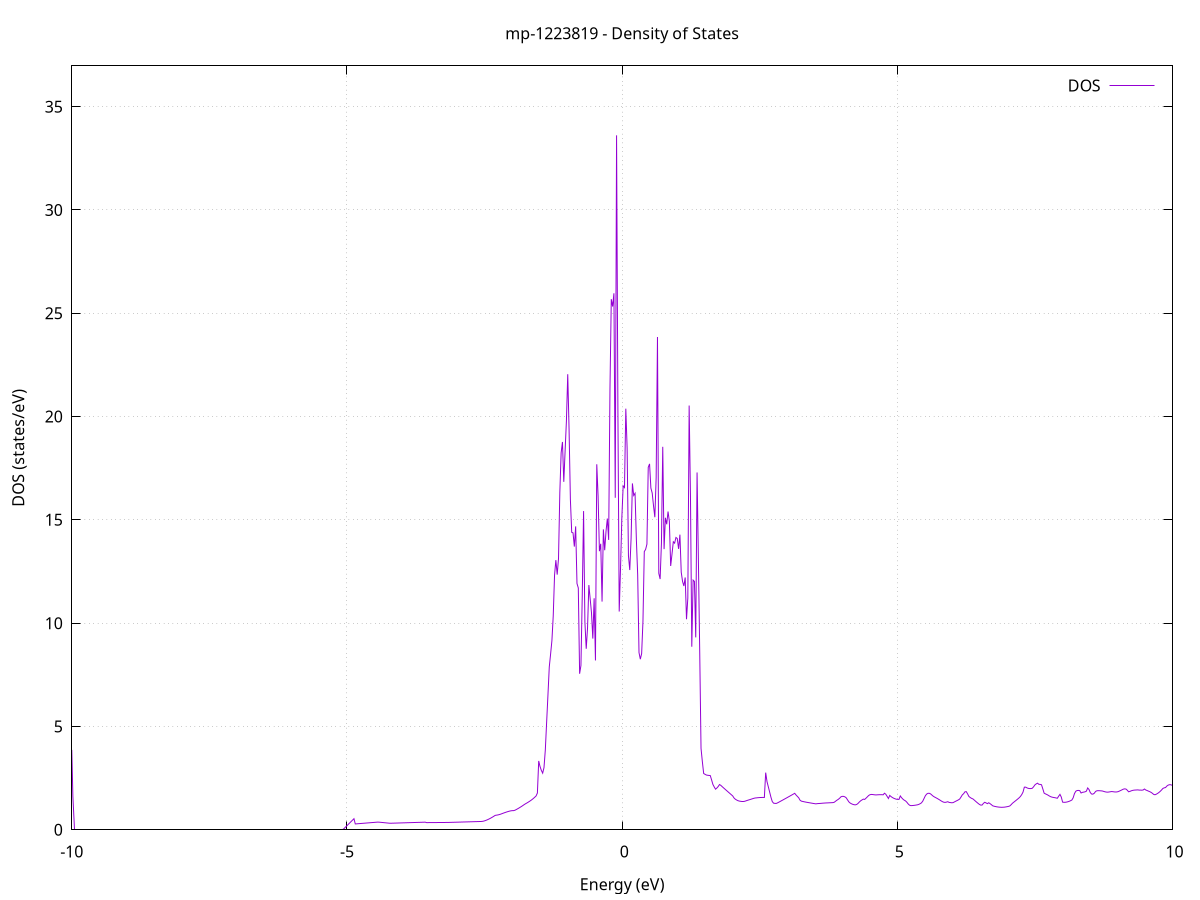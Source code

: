 set title 'mp-1223819 - Density of States'
set xlabel 'Energy (eV)'
set ylabel 'DOS (states/eV)'
set grid
set xrange [-10:10]
set yrange [0:36.974]
set xzeroaxis lt -1
set terminal png size 800,600
set output 'mp-1223819_dos_gnuplot.png'
plot '-' using 1:2 with lines title 'DOS'
-13.025300 0.000000
-13.001400 0.000000
-12.977400 0.000000
-12.953400 0.000000
-12.929400 0.000000
-12.905500 0.000000
-12.881500 0.000000
-12.857500 0.000000
-12.833500 0.000000
-12.809500 0.000000
-12.785600 0.000000
-12.761600 0.000000
-12.737600 0.000000
-12.713600 0.000000
-12.689700 0.000000
-12.665700 0.000000
-12.641700 0.000000
-12.617700 0.000000
-12.593700 0.000000
-12.569800 0.000000
-12.545800 0.000000
-12.521800 0.000000
-12.497800 0.000000
-12.473800 0.000000
-12.449900 0.000000
-12.425900 0.000000
-12.401900 0.000000
-12.377900 0.000000
-12.354000 0.000000
-12.330000 0.000000
-12.306000 0.000000
-12.282000 0.000000
-12.258000 0.000000
-12.234100 0.000000
-12.210100 0.000000
-12.186100 0.000000
-12.162100 0.000000
-12.138200 0.000000
-12.114200 0.000000
-12.090200 0.000000
-12.066200 0.000000
-12.042200 0.000000
-12.018300 0.000000
-11.994300 0.000000
-11.970300 0.000000
-11.946300 0.000000
-11.922400 0.000000
-11.898400 0.000000
-11.874400 0.000000
-11.850400 0.000000
-11.826400 0.000000
-11.802500 0.000000
-11.778500 0.000000
-11.754500 0.000000
-11.730500 0.000000
-11.706600 0.000000
-11.682600 0.000000
-11.658600 0.000000
-11.634600 0.000000
-11.610600 0.000000
-11.586700 0.000000
-11.562700 0.000000
-11.538700 0.000000
-11.514700 0.000000
-11.490800 0.000000
-11.466800 0.000000
-11.442800 0.000000
-11.418800 0.000000
-11.394800 0.000000
-11.370900 0.000000
-11.346900 0.000000
-11.322900 0.000000
-11.298900 0.000000
-11.275000 0.000000
-11.251000 0.000000
-11.227000 0.000000
-11.203000 0.000000
-11.179000 0.000000
-11.155100 0.000000
-11.131100 0.000000
-11.107100 0.000000
-11.083100 0.000000
-11.059200 0.000000
-11.035200 0.000000
-11.011200 0.000000
-10.987200 0.000000
-10.963200 0.000000
-10.939300 0.000000
-10.915300 0.000000
-10.891300 0.000000
-10.867300 0.000000
-10.843400 0.338100
-10.819400 4.063900
-10.795400 5.272200
-10.771400 5.151000
-10.747400 5.521800
-10.723500 5.737800
-10.699500 6.475800
-10.675500 7.213700
-10.651500 13.635100
-10.627600 14.953400
-10.603600 6.363000
-10.579600 2.104900
-10.555600 7.456400
-10.531600 16.443700
-10.507700 16.411400
-10.483700 21.816100
-10.459700 20.573900
-10.435700 8.670600
-10.411800 2.904500
-10.387800 5.472300
-10.363800 15.171400
-10.339800 11.778900
-10.315800 12.119300
-10.291900 19.635700
-10.267900 22.559300
-10.243900 28.029100
-10.219900 27.389100
-10.196000 23.214300
-10.172000 23.794600
-10.148000 6.635900
-10.124000 6.824600
-10.100000 9.054600
-10.076100 7.691300
-10.052100 6.470600
-10.028100 5.249900
-10.004100 4.331500
-9.980200 1.611600
-9.956200 0.000000
-9.932200 0.000000
-9.908200 0.000000
-9.884200 0.000000
-9.860300 0.000000
-9.836300 0.000000
-9.812300 0.000000
-9.788300 0.000000
-9.764400 0.000000
-9.740400 0.000000
-9.716400 0.000000
-9.692400 0.000000
-9.668400 0.000000
-9.644500 0.000000
-9.620500 0.000000
-9.596500 0.000000
-9.572500 0.000000
-9.548600 0.000000
-9.524600 0.000000
-9.500600 0.000000
-9.476600 0.000000
-9.452600 0.000000
-9.428700 0.000000
-9.404700 0.000000
-9.380700 0.000000
-9.356700 0.000000
-9.332800 0.000000
-9.308800 0.000000
-9.284800 0.000000
-9.260800 0.000000
-9.236800 0.000000
-9.212900 0.000000
-9.188900 0.000000
-9.164900 0.000000
-9.140900 0.000000
-9.117000 0.000000
-9.093000 0.000000
-9.069000 0.000000
-9.045000 0.000000
-9.021000 0.000000
-8.997100 0.000000
-8.973100 0.000000
-8.949100 0.000000
-8.925100 0.000000
-8.901100 0.000000
-8.877200 0.000000
-8.853200 0.000000
-8.829200 0.000000
-8.805200 0.000000
-8.781300 0.000000
-8.757300 0.000000
-8.733300 0.000000
-8.709300 0.000000
-8.685300 0.000000
-8.661400 0.000000
-8.637400 0.000000
-8.613400 0.000000
-8.589400 0.000000
-8.565500 0.000000
-8.541500 0.000000
-8.517500 0.000000
-8.493500 0.000000
-8.469500 0.000000
-8.445600 0.000000
-8.421600 0.000000
-8.397600 0.000000
-8.373600 0.000000
-8.349700 0.000000
-8.325700 0.000000
-8.301700 0.000000
-8.277700 0.000000
-8.253700 0.000000
-8.229800 0.000000
-8.205800 0.000000
-8.181800 0.000000
-8.157800 0.000000
-8.133900 0.000000
-8.109900 0.000000
-8.085900 0.000000
-8.061900 0.000000
-8.037900 0.000000
-8.014000 0.000000
-7.990000 0.000000
-7.966000 0.000000
-7.942000 0.000000
-7.918100 0.000000
-7.894100 0.000000
-7.870100 0.000000
-7.846100 0.000000
-7.822100 0.000000
-7.798200 0.000000
-7.774200 0.000000
-7.750200 0.000000
-7.726200 0.000000
-7.702300 0.000000
-7.678300 0.000000
-7.654300 0.000000
-7.630300 0.000000
-7.606300 0.000000
-7.582400 0.000000
-7.558400 0.000000
-7.534400 0.000000
-7.510400 0.000000
-7.486500 0.000000
-7.462500 0.000000
-7.438500 0.000000
-7.414500 0.000000
-7.390500 0.000000
-7.366600 0.000000
-7.342600 0.000000
-7.318600 0.000000
-7.294600 0.000000
-7.270700 0.000000
-7.246700 0.000000
-7.222700 0.000000
-7.198700 0.000000
-7.174700 0.000000
-7.150800 0.000000
-7.126800 0.000000
-7.102800 0.000000
-7.078800 0.000000
-7.054900 0.000000
-7.030900 0.000000
-7.006900 0.000000
-6.982900 0.000000
-6.958900 0.000000
-6.935000 0.000000
-6.911000 0.000000
-6.887000 0.000000
-6.863000 0.000000
-6.839100 0.000000
-6.815100 0.000000
-6.791100 0.000000
-6.767100 0.000000
-6.743100 0.000000
-6.719200 0.000000
-6.695200 0.000000
-6.671200 0.000000
-6.647200 0.000000
-6.623300 0.000000
-6.599300 0.000000
-6.575300 0.000000
-6.551300 0.000000
-6.527300 0.000000
-6.503400 0.000000
-6.479400 0.000000
-6.455400 0.000000
-6.431400 0.000000
-6.407500 0.000000
-6.383500 0.000000
-6.359500 0.000000
-6.335500 0.000000
-6.311500 0.000000
-6.287600 0.000000
-6.263600 0.000000
-6.239600 0.000000
-6.215600 0.000000
-6.191700 0.000000
-6.167700 0.000000
-6.143700 0.000000
-6.119700 0.000000
-6.095700 0.000000
-6.071800 0.000000
-6.047800 0.000000
-6.023800 0.000000
-5.999800 0.000000
-5.975900 0.000000
-5.951900 0.000000
-5.927900 0.000000
-5.903900 0.000000
-5.879900 0.000000
-5.856000 0.000000
-5.832000 0.000000
-5.808000 0.000000
-5.784000 0.000000
-5.760100 0.000000
-5.736100 0.000000
-5.712100 0.000000
-5.688100 0.000000
-5.664100 0.000000
-5.640200 0.000000
-5.616200 0.000000
-5.592200 0.000000
-5.568200 0.000000
-5.544300 0.000000
-5.520300 0.000000
-5.496300 0.000000
-5.472300 0.000000
-5.448300 0.000000
-5.424400 0.000000
-5.400400 0.000000
-5.376400 0.000000
-5.352400 0.000000
-5.328400 0.000000
-5.304500 0.000000
-5.280500 0.000000
-5.256500 0.000000
-5.232500 0.000000
-5.208600 0.000000
-5.184600 0.000000
-5.160600 0.000000
-5.136600 0.000000
-5.112600 0.000000
-5.088700 0.000000
-5.064700 0.029100
-5.040700 0.092500
-5.016700 0.155800
-4.992800 0.219200
-4.968800 0.282500
-4.944800 0.345900
-4.920800 0.409200
-4.896800 0.472600
-4.872900 0.535900
-4.848900 0.282400
-4.824900 0.287600
-4.800900 0.292800
-4.777000 0.298000
-4.753000 0.303300
-4.729000 0.308500
-4.705000 0.313700
-4.681000 0.318900
-4.657100 0.324100
-4.633100 0.329300
-4.609100 0.334500
-4.585100 0.339800
-4.561200 0.345000
-4.537200 0.350200
-4.513200 0.355400
-4.489200 0.360600
-4.465200 0.365800
-4.441300 0.371000
-4.417300 0.368600
-4.393300 0.362100
-4.369300 0.355700
-4.345400 0.349200
-4.321400 0.342800
-4.297400 0.336400
-4.273400 0.329900
-4.249400 0.323500
-4.225500 0.317000
-4.201500 0.316700
-4.177500 0.318700
-4.153500 0.320600
-4.129600 0.322600
-4.105600 0.324600
-4.081600 0.326600
-4.057600 0.328500
-4.033600 0.330500
-4.009700 0.332500
-3.985700 0.334500
-3.961700 0.336500
-3.937700 0.338400
-3.913800 0.340400
-3.889800 0.342400
-3.865800 0.344400
-3.841800 0.346300
-3.817800 0.348300
-3.793900 0.350300
-3.769900 0.352300
-3.745900 0.354200
-3.721900 0.356200
-3.698000 0.358200
-3.674000 0.360200
-3.650000 0.362200
-3.626000 0.364100
-3.602000 0.366100
-3.578100 0.368100
-3.554100 0.346500
-3.530100 0.347000
-3.506100 0.347500
-3.482200 0.348000
-3.458200 0.348500
-3.434200 0.349000
-3.410200 0.349500
-3.386200 0.350000
-3.362300 0.350500
-3.338300 0.351000
-3.314300 0.351600
-3.290300 0.352100
-3.266400 0.352600
-3.242400 0.353100
-3.218400 0.353600
-3.194400 0.354100
-3.170400 0.354600
-3.146500 0.356200
-3.122500 0.358100
-3.098500 0.360000
-3.074500 0.361800
-3.050600 0.363700
-3.026600 0.365500
-3.002600 0.367400
-2.978600 0.369300
-2.954600 0.371100
-2.930700 0.373000
-2.906700 0.374800
-2.882700 0.376700
-2.858700 0.378600
-2.834800 0.380400
-2.810800 0.382300
-2.786800 0.384100
-2.762800 0.386000
-2.738800 0.387900
-2.714900 0.389700
-2.690900 0.391600
-2.666900 0.393400
-2.642900 0.395300
-2.619000 0.397200
-2.595000 0.399000
-2.571000 0.400900
-2.547000 0.405000
-2.523000 0.415200
-2.499100 0.433200
-2.475100 0.456000
-2.451100 0.482000
-2.427100 0.511100
-2.403200 0.543100
-2.379200 0.577800
-2.355200 0.615200
-2.331200 0.654800
-2.307200 0.696600
-2.283300 0.707700
-2.259300 0.717400
-2.235300 0.733500
-2.211300 0.752400
-2.187400 0.776300
-2.163400 0.800600
-2.139400 0.823600
-2.115400 0.846000
-2.091400 0.867100
-2.067500 0.886600
-2.043500 0.904500
-2.019500 0.918100
-1.995500 0.925700
-1.971600 0.927500
-1.947600 0.945900
-1.923600 0.979500
-1.899600 1.015100
-1.875600 1.052300
-1.851700 1.090900
-1.827700 1.131300
-1.803700 1.174000
-1.779700 1.218900
-1.755800 1.258800
-1.731800 1.295100
-1.707800 1.333900
-1.683800 1.375000
-1.659800 1.418300
-1.635900 1.466200
-1.611900 1.518200
-1.587900 1.575800
-1.563900 1.636400
-1.539900 1.779700
-1.516000 3.331300
-1.492000 3.061100
-1.468000 2.874800
-1.444000 2.740500
-1.420100 3.006400
-1.396100 3.855000
-1.372100 5.199500
-1.348100 6.522500
-1.324100 7.876100
-1.300200 8.499900
-1.276200 9.151900
-1.252200 10.344700
-1.228200 12.330000
-1.204300 13.052300
-1.180300 12.349700
-1.156300 13.125800
-1.132300 16.332900
-1.108300 18.251600
-1.084400 18.771200
-1.060400 16.838700
-1.036400 18.332600
-1.012400 19.802800
-0.988500 22.048700
-0.964500 19.402500
-0.940500 15.996400
-0.916500 14.396500
-0.892500 14.371500
-0.868600 13.706400
-0.844600 14.684400
-0.820600 11.921500
-0.796600 11.704800
-0.772700 7.552100
-0.748700 7.952900
-0.724700 11.352300
-0.700700 15.424100
-0.676700 10.058800
-0.652800 8.762200
-0.628800 9.765000
-0.604800 11.844700
-0.580800 11.178600
-0.556900 10.500800
-0.532900 9.254500
-0.508900 11.204700
-0.484900 8.196300
-0.460900 17.690000
-0.437000 16.156300
-0.413000 13.484400
-0.389000 13.843200
-0.365000 11.045600
-0.341100 14.539300
-0.317100 13.529100
-0.293100 14.443500
-0.269100 15.064400
-0.245100 14.029800
-0.221200 21.336800
-0.197200 25.681900
-0.173200 25.327300
-0.149200 25.967400
-0.125300 16.069500
-0.101300 33.613100
-0.077300 20.402900
-0.053300 10.562900
-0.029300 12.674000
-0.005400 15.106500
0.018600 16.644300
0.042600 16.565400
0.066600 20.381200
0.090500 18.478600
0.114500 13.260100
0.138500 12.572000
0.162500 14.100100
0.186500 16.764700
0.210400 16.182800
0.234400 16.286600
0.258400 14.056900
0.282400 12.336500
0.306300 8.578300
0.330300 8.256700
0.354300 8.527300
0.378300 10.093900
0.402300 13.465600
0.426200 13.567600
0.450200 13.824700
0.474200 17.543000
0.498200 17.710100
0.522100 16.541400
0.546100 16.298100
0.570100 15.679800
0.594100 15.129000
0.618100 17.051700
0.642000 23.851100
0.666000 12.412900
0.690000 12.135300
0.714000 13.878200
0.737900 18.534700
0.761900 13.584600
0.785900 15.102100
0.809900 14.787900
0.833900 15.404900
0.857800 14.932700
0.881800 12.769400
0.905800 13.342700
0.929800 13.941000
0.953700 13.873900
0.977700 14.147200
1.001700 14.098900
1.025700 13.596000
1.049700 14.284200
1.073600 12.466800
1.097600 12.019800
1.121600 11.799800
1.145600 12.211100
1.169500 10.188700
1.193500 11.217200
1.217500 20.534300
1.241500 16.132700
1.265500 8.861400
1.289400 12.083500
1.313400 12.021800
1.337400 9.312000
1.361400 17.292400
1.385300 13.071400
1.409300 8.669000
1.433300 3.939300
1.457300 3.302000
1.481300 2.725100
1.505200 2.686000
1.529200 2.651100
1.553200 2.638500
1.577200 2.630700
1.601100 2.624400
1.625100 2.416400
1.649100 2.195100
1.673100 2.074000
1.697100 1.965100
1.721000 2.020700
1.745000 2.092600
1.769000 2.189900
1.793000 2.149900
1.816900 2.089900
1.840900 2.032200
1.864900 1.975100
1.888900 1.918500
1.912900 1.862200
1.936800 1.806300
1.960800 1.750400
1.984800 1.694600
2.008800 1.638700
2.032800 1.539700
2.056700 1.479200
2.080700 1.440500
2.104700 1.408200
2.128700 1.389000
2.152600 1.378200
2.176600 1.369000
2.200600 1.368200
2.224600 1.377200
2.248600 1.398100
2.272500 1.421300
2.296500 1.440800
2.320500 1.460600
2.344500 1.481100
2.368400 1.502200
2.392400 1.523000
2.416400 1.538300
2.440400 1.543800
2.464400 1.552000
2.488300 1.557700
2.512300 1.561600
2.536300 1.563800
2.560300 1.564400
2.584200 1.563500
2.608200 2.766500
2.632200 2.330200
2.656200 2.078400
2.680200 1.825300
2.704100 1.570800
2.728100 1.364000
2.752100 1.287100
2.776100 1.278000
2.800000 1.274500
2.824000 1.302600
2.848000 1.337000
2.872000 1.371700
2.896000 1.406600
2.919900 1.441700
2.943900 1.476900
2.967900 1.512400
2.991900 1.547900
3.015800 1.583600
3.039800 1.619400
3.063800 1.655400
3.087800 1.691600
3.111800 1.728100
3.135700 1.764800
3.159700 1.683600
3.183700 1.615600
3.207700 1.549900
3.231600 1.434600
3.255600 1.387500
3.279600 1.371900
3.303600 1.357400
3.327600 1.344000
3.351500 1.331900
3.375500 1.320300
3.399500 1.309000
3.423500 1.297900
3.447400 1.286800
3.471400 1.275900
3.495400 1.264900
3.519400 1.254900
3.543400 1.264200
3.567300 1.270000
3.591300 1.274200
3.615300 1.279600
3.639300 1.285700
3.663200 1.291000
3.687200 1.295400
3.711200 1.299000
3.735200 1.302100
3.759200 1.305200
3.783100 1.308400
3.807100 1.311800
3.831100 1.315400
3.855100 1.333800
3.879000 1.384200
3.903000 1.432200
3.927000 1.472700
3.951000 1.525700
3.975000 1.594000
3.998900 1.617800
4.022900 1.616300
4.046900 1.594500
4.070900 1.549300
4.094800 1.450700
4.118800 1.352600
4.142800 1.294600
4.166800 1.258700
4.190800 1.230900
4.214700 1.212600
4.238700 1.206200
4.262700 1.226400
4.286700 1.277000
4.310600 1.346200
4.334600 1.403300
4.358600 1.445400
4.382600 1.483400
4.406600 1.469300
4.430500 1.527600
4.454500 1.590800
4.478500 1.658000
4.502500 1.696200
4.526400 1.711000
4.550400 1.705600
4.574400 1.696900
4.598400 1.688900
4.622400 1.688600
4.646300 1.693800
4.670300 1.697200
4.694300 1.698600
4.718300 1.697700
4.742200 1.692200
4.766200 1.768800
4.790200 1.721000
4.814200 1.618800
4.838200 1.513500
4.862100 1.662700
4.886100 1.607200
4.910100 1.562100
4.934100 1.527300
4.958000 1.500400
4.982000 1.479700
5.006000 1.471500
5.030000 1.469600
5.054000 1.637200
5.077900 1.551000
5.101900 1.483100
5.125900 1.431600
5.149900 1.395500
5.173800 1.331800
5.197800 1.249200
5.221800 1.190000
5.245800 1.168400
5.269800 1.171800
5.293700 1.178100
5.317700 1.186300
5.341700 1.196800
5.365700 1.207500
5.389600 1.228300
5.413600 1.260200
5.437600 1.300200
5.461600 1.382600
5.485600 1.514800
5.509500 1.647300
5.533500 1.729500
5.557500 1.763900
5.581500 1.765200
5.605500 1.734800
5.629400 1.677200
5.653400 1.622600
5.677400 1.584100
5.701400 1.550400
5.725300 1.515700
5.749300 1.477800
5.773300 1.438400
5.797300 1.396000
5.821300 1.359000
5.845200 1.332900
5.869200 1.325600
5.893200 1.339200
5.917200 1.358100
5.941100 1.325400
5.965100 1.315900
5.989100 1.307400
6.013100 1.313400
6.037100 1.347400
6.061000 1.381000
6.085000 1.412600
6.109000 1.446600
6.133000 1.486900
6.156900 1.583300
6.180900 1.689100
6.204900 1.746800
6.228900 1.838400
6.252900 1.845600
6.276800 1.736900
6.300800 1.611200
6.324800 1.561700
6.348800 1.520900
6.372700 1.495100
6.396700 1.441500
6.420700 1.383000
6.444700 1.328300
6.468700 1.275500
6.492600 1.225100
6.516600 1.193800
6.540600 1.197700
6.564600 1.278300
6.588500 1.330800
6.612500 1.299300
6.636500 1.263700
6.660500 1.308300
6.684500 1.266000
6.708400 1.217400
6.732400 1.161400
6.756400 1.141600
6.780400 1.125600
6.804300 1.112800
6.828300 1.102800
6.852300 1.095300
6.876300 1.090000
6.900300 1.088200
6.924200 1.090900
6.948200 1.096500
6.972200 1.105900
6.996200 1.118400
7.020100 1.131300
7.044100 1.153600
7.068100 1.214100
7.092100 1.283500
7.116100 1.334600
7.140000 1.385600
7.164000 1.437000
7.188000 1.489200
7.212000 1.545000
7.235900 1.609800
7.259900 1.700000
7.283900 1.822700
7.307900 2.061700
7.331900 2.064000
7.355800 2.028000
7.379800 2.004600
7.403800 1.993600
7.427800 1.995000
7.451700 2.009300
7.475700 2.080200
7.499700 2.170700
7.523700 2.220600
7.547700 2.255000
7.571600 2.201000
7.595600 2.195300
7.619600 2.179700
7.643600 1.980800
7.667500 1.772900
7.691500 1.737500
7.715500 1.708800
7.739500 1.674000
7.763500 1.633200
7.787400 1.600700
7.811400 1.579200
7.835400 1.565900
7.859400 1.554300
7.883300 1.541000
7.907300 1.525300
7.931300 1.624800
7.955300 1.713400
7.979300 1.582700
8.003200 1.337900
8.027200 1.329600
8.051200 1.330600
8.075200 1.340700
8.099100 1.356500
8.123100 1.377900
8.147100 1.405500
8.171100 1.438700
8.195100 1.547300
8.219000 1.752100
8.243000 1.865500
8.267000 1.900600
8.291000 1.905700
8.314900 1.893500
8.338900 1.780200
8.362900 1.811800
8.386900 1.822700
8.410900 1.836800
8.434800 1.866600
8.458800 2.024400
8.482800 1.949800
8.506800 1.799400
8.530700 1.728700
8.554700 1.727000
8.578700 1.767700
8.602700 1.856100
8.626700 1.888100
8.650600 1.893000
8.674600 1.890000
8.698600 1.884300
8.722600 1.879000
8.746500 1.860500
8.770500 1.840400
8.794500 1.826400
8.818500 1.820700
8.842500 1.827100
8.866400 1.838100
8.890400 1.848700
8.914400 1.846000
8.938400 1.834100
8.962300 1.829500
8.986300 1.831400
9.010300 1.844100
9.034300 1.871200
9.058300 1.901600
9.082200 1.933100
9.106200 1.965700
9.130200 1.980600
9.154200 1.970800
9.178100 1.915700
9.202100 1.838700
9.226100 1.856700
9.250100 1.884900
9.274100 1.905200
9.298000 1.917500
9.322000 1.923400
9.346000 1.926300
9.370000 1.929900
9.394000 1.921000
9.417900 1.919800
9.441900 1.917500
9.465900 1.923900
9.489900 1.973600
9.513800 1.925800
9.537800 1.901300
9.561800 1.871600
9.585800 1.845600
9.609800 1.812600
9.633700 1.768200
9.657700 1.712400
9.681700 1.695000
9.705700 1.722300
9.729600 1.759900
9.753600 1.806100
9.777600 1.861900
9.801600 1.926800
9.825600 2.000500
9.849500 2.029400
9.873500 2.044200
9.897500 2.116300
9.921500 2.161500
9.945400 2.181600
9.969400 2.179000
9.993400 2.154600
10.017400 2.113600
10.041400 2.059800
10.065300 2.017700
10.089300 2.009400
10.113300 2.006300
10.137300 2.003800
10.161200 2.011200
10.185200 2.022600
10.209200 2.029600
10.233200 2.031800
10.257200 2.023200
10.281100 2.001300
10.305100 1.989900
10.329100 1.981900
10.353100 1.984900
10.377000 1.999200
10.401000 2.012700
10.425000 2.025100
10.449000 2.038200
10.473000 2.053500
10.496900 2.071300
10.520900 2.091100
10.544900 2.110900
10.568900 2.130700
10.592800 2.155500
10.616800 2.152100
10.640800 2.147100
10.664800 2.144100
10.688800 2.173000
10.712700 2.201700
10.736700 2.215600
10.760700 2.056600
10.784700 2.046300
10.808600 2.077800
10.832600 2.042600
10.856600 2.018700
10.880600 2.026800
10.904600 2.029100
10.928500 2.026000
10.952500 2.020800
10.976500 2.022700
11.000500 2.035900
11.024400 2.058700
11.048400 2.089500
11.072400 2.123900
11.096400 2.160800
11.120400 2.195000
11.144300 2.223000
11.168300 2.247800
11.192300 2.272700
11.216300 2.298200
11.240200 2.323300
11.264200 2.351200
11.288200 2.389100
11.312200 2.446000
11.336200 2.508900
11.360100 2.708600
11.384100 2.728800
11.408100 2.663100
11.432100 2.591900
11.456000 2.558600
11.480000 2.546600
11.504000 2.531800
11.528000 2.522400
11.552000 2.519900
11.575900 2.518300
11.599900 2.518000
11.623900 2.517000
11.647900 2.527500
11.671800 2.561300
11.695800 2.585900
11.719800 2.742700
11.743800 2.543000
11.767800 2.559800
11.791700 2.459700
11.815700 2.416600
11.839700 2.390800
11.863700 2.368700
11.887600 2.338500
11.911600 2.300200
11.935600 2.272700
11.959600 2.247300
11.983600 2.225500
12.007500 2.205700
12.031500 2.187900
12.055500 2.173800
12.079500 2.164400
12.103400 2.159200
12.127400 2.157900
12.151400 2.164600
12.175400 2.178400
12.199400 2.193500
12.223300 2.208200
12.247300 2.215500
12.271300 2.219500
12.295300 2.222100
12.319200 2.196900
12.343200 2.235700
12.367200 2.119600
12.391200 2.103000
12.415200 2.086200
12.439100 2.063400
12.463100 2.035100
12.487100 2.024800
12.511100 2.044600
12.535000 2.048900
12.559000 2.032300
12.583000 2.041200
12.607000 2.063700
12.631000 2.065000
12.654900 2.044800
12.678900 2.054700
12.702900 2.069900
12.726900 2.104200
12.750800 2.142400
12.774800 2.181600
12.798800 2.222000
12.822800 2.263700
12.846800 2.304500
12.870700 2.365100
12.894700 2.415900
12.918700 2.383600
12.942700 2.386600
12.966700 2.422300
12.990600 2.497000
13.014600 2.537200
13.038600 2.580700
13.062600 2.608200
13.086500 2.629500
13.110500 2.643700
13.134500 2.650300
13.158500 2.649100
13.182500 2.640300
13.206400 2.625500
13.230400 2.613000
13.254400 2.681500
13.278400 2.612800
13.302300 2.619600
13.326300 2.620100
13.350300 2.613500
13.374300 2.599600
13.398300 2.579000
13.422200 2.560100
13.446200 2.480600
13.470200 2.353000
13.494200 2.314100
13.518100 2.298100
13.542100 2.287300
13.566100 2.279700
13.590100 2.275500
13.614100 2.276900
13.638000 2.284100
13.662000 2.297300
13.686000 2.315900
13.710000 2.337400
13.733900 2.364000
13.757900 2.392000
13.781900 2.418400
13.805900 2.448300
13.829900 2.577600
13.853800 2.461200
13.877800 2.473300
13.901800 2.487600
13.925800 2.504300
13.949700 2.530900
13.973700 2.558900
13.997700 2.587600
14.021700 2.616800
14.045700 2.647700
14.069600 2.677000
14.093600 2.675500
14.117600 2.699700
14.141600 2.721400
14.165500 2.741800
14.189500 2.758600
14.213500 2.768600
14.237500 2.776800
14.261500 2.781700
14.285400 2.785600
14.309400 2.737700
14.333400 2.708400
14.357400 2.715000
14.381300 2.700100
14.405300 2.699700
14.429300 2.700300
14.453300 2.702000
14.477300 2.702600
14.501200 2.701500
14.525200 2.697800
14.549200 2.694600
14.573200 2.692200
14.597100 2.690800
14.621100 2.684900
14.645100 2.673000
14.669100 2.668500
14.693100 2.663600
14.717000 2.658700
14.741000 2.651200
14.765000 2.639300
14.789000 2.620400
14.812900 2.599600
14.836900 2.576200
14.860900 2.578200
14.884900 2.600300
14.908900 2.622600
14.932800 2.622500
14.956800 2.606800
14.980800 2.591000
15.004800 2.563900
15.028700 2.505900
15.052700 2.478200
15.076700 2.488300
15.100700 2.516900
15.124700 2.563000
15.148600 2.617300
15.172600 2.677400
15.196600 2.742600
15.220600 2.802700
15.244500 2.850700
15.268500 2.885000
15.292500 2.908900
15.316500 2.922100
15.340500 2.924800
15.364400 2.933800
15.388400 2.941400
15.412400 2.925200
15.436400 2.878300
15.460300 2.822900
15.484300 2.775100
15.508300 2.740300
15.532300 2.784000
15.556300 2.817700
15.580200 2.795500
15.604200 2.821300
15.628200 2.854800
15.652200 2.894700
15.676100 2.941600
15.700100 2.991700
15.724100 3.043300
15.748100 3.096300
15.772100 3.087400
15.796000 3.139400
15.820000 3.145800
15.844000 3.210600
15.868000 3.232500
15.891900 3.243000
15.915900 3.227200
15.939900 3.130900
15.963900 3.025000
15.987900 2.963000
16.011800 2.838900
16.035800 2.776100
16.059800 2.712000
16.083800 2.647100
16.107700 2.581600
16.131700 2.515900
16.155700 2.466200
16.179700 2.422500
16.203700 2.386800
16.227600 2.358900
16.251600 2.333900
16.275600 2.313000
16.299600 2.297400
16.323500 2.287700
16.347500 2.281800
16.371500 2.277700
16.395500 2.273700
16.419500 2.266200
16.443400 2.260500
16.467400 2.256100
16.491400 2.250900
16.515400 2.245500
16.539300 2.241600
16.563300 2.239300
16.587300 2.287900
16.611300 2.327700
16.635300 2.346000
16.659200 2.351700
16.683200 2.347300
16.707200 2.355800
16.731200 2.361500
16.755200 2.376000
16.779100 2.453800
16.803100 2.428700
16.827100 2.410400
16.851100 2.395800
16.875000 2.385100
16.899000 2.377600
16.923000 2.359200
16.947000 2.313600
16.971000 2.327700
16.994900 2.339000
17.018900 2.346300
17.042900 2.349300
17.066900 2.345700
17.090800 2.335600
17.114800 2.328300
17.138800 2.347400
17.162800 2.374100
17.186800 2.410300
17.210700 2.457500
17.234700 2.518600
17.258700 2.605600
17.282700 2.698900
17.306600 2.796200
17.330600 2.860500
17.354600 2.935500
17.378600 3.102800
17.402600 3.234700
17.426500 3.282700
17.450500 3.346700
17.474500 3.379900
17.498500 3.357200
17.522400 3.322300
17.546400 3.277100
17.570400 3.211500
17.594400 3.186200
17.618400 3.228900
17.642300 3.297900
17.666300 3.241600
17.690300 3.191800
17.714300 3.157600
17.738200 3.118200
17.762200 3.073300
17.786200 3.039800
17.810200 2.991200
17.834200 2.943400
17.858100 2.895200
17.882100 2.847600
17.906100 2.806900
17.930100 2.778500
17.954000 2.756500
17.978000 2.736900
18.002000 2.718200
18.026000 2.699700
18.050000 2.683600
18.073900 2.672400
18.097900 2.668600
18.121900 2.672100
18.145900 2.647300
18.169800 2.617100
18.193800 2.583900
18.217800 2.547900
18.241800 2.512600
18.265800 2.482800
18.289700 2.454200
18.313700 2.430600
18.337700 2.378600
18.361700 2.324900
18.385600 2.295400
18.409600 2.262100
18.433600 2.219300
18.457600 2.180400
18.481600 2.145700
18.505500 2.113900
18.529500 2.086500
18.553500 2.062900
18.577500 2.035900
18.601400 2.007300
18.625400 1.980000
18.649400 1.954300
18.673400 2.034900
18.697400 1.844400
18.721300 1.811900
18.745300 1.782000
18.769300 1.763800
18.793300 1.752400
18.817200 1.747800
18.841200 1.771000
18.865200 1.899100
18.889200 2.035500
18.913200 2.154500
18.937100 2.280300
18.961100 2.435200
18.985100 2.650800
19.009100 2.881200
19.033000 2.891100
19.057000 3.045900
19.081000 2.934900
19.105000 2.869400
19.129000 2.823700
19.152900 2.796700
19.176900 2.712400
19.200900 2.717500
19.224900 2.733100
19.248800 2.747700
19.272800 2.776900
19.296800 2.790900
19.320800 2.847800
19.344800 2.901200
19.368700 2.941700
19.392700 2.983800
19.416700 3.021100
19.440700 3.092100
19.464600 3.096000
19.488600 3.147300
19.512600 3.210300
19.536600 3.298100
19.560600 3.412100
19.584500 3.546400
19.608500 3.672100
19.632500 3.780800
19.656500 3.868400
19.680400 3.908300
19.704400 3.916400
19.728400 3.961700
19.752400 3.964700
19.776400 4.015200
19.800300 4.000700
19.824300 3.817300
19.848300 3.808800
19.872300 3.835100
19.896200 3.864700
19.920200 3.882100
19.944200 3.904600
19.968200 3.911400
19.992200 3.927500
20.016100 3.943200
20.040100 3.961500
20.064100 4.033400
20.088100 4.039000
20.112000 4.023500
20.136000 4.027200
20.160000 3.998900
20.184000 3.952900
20.208000 3.906900
20.231900 3.862100
20.255900 3.841800
20.279900 3.835900
20.303900 3.844600
20.327900 3.861900
20.351800 3.870900
20.375800 3.852100
20.399800 3.840000
20.423800 3.842100
20.447700 3.857800
20.471700 3.902600
20.495700 4.342000
20.519700 4.499200
20.543700 4.183400
20.567600 4.151600
20.591600 4.112500
20.615600 4.057600
20.639600 3.980500
20.663500 3.844500
20.687500 3.656500
20.711500 3.559200
20.735500 3.439800
20.759500 3.327000
20.783400 3.360200
20.807400 3.384000
20.831400 3.382700
20.855400 3.411200
20.879300 3.443000
20.903300 3.476400
20.927300 3.511500
20.951300 3.595000
20.975300 3.772200
20.999200 4.016200
21.023200 4.194300
21.047200 4.149400
21.071200 4.118900
21.095100 4.106800
21.119100 4.116900
21.143100 4.237300
21.167100 4.225400
21.191100 4.168400
21.215000 4.000900
21.239000 3.832700
21.263000 3.599800
21.287000 3.402000
21.310900 3.333300
21.334900 3.306800
21.358900 3.278900
21.382900 3.501300
21.406900 3.695600
21.430800 3.718200
21.454800 3.820300
21.478800 3.769300
21.502800 3.579200
21.526700 3.388500
21.550700 3.297800
21.574700 3.227400
21.598700 3.027700
21.622700 2.792100
21.646600 2.707000
21.670600 2.696000
21.694600 2.743000
21.718600 2.806100
21.742500 2.876100
21.766500 2.946000
21.790500 3.016000
21.814500 3.069700
21.838500 3.101000
21.862400 3.139100
21.886400 3.171200
21.910400 3.185300
21.934400 3.201800
21.958300 3.196900
21.982300 3.127700
22.006300 3.064400
22.030300 3.022500
22.054300 3.001000
22.078200 2.948400
22.102200 2.910800
22.126200 2.907000
22.150200 2.888900
22.174100 2.840100
22.198100 2.753700
22.222100 2.828300
22.246100 2.806900
22.270100 2.760800
22.294000 2.719400
22.318000 2.672700
22.342000 2.660300
22.366000 2.639100
22.389900 2.585100
22.413900 2.523600
22.437900 2.508500
22.461900 2.447300
22.485900 2.308000
22.509800 2.239700
22.533800 2.180900
22.557800 2.126300
22.581800 2.078800
22.605700 2.037900
22.629700 2.004500
22.653700 1.986200
22.677700 1.996600
22.701700 2.158200
22.725600 2.331900
22.749600 2.429200
22.773600 2.467500
22.797600 2.404100
22.821500 2.282800
22.845500 2.201900
22.869500 2.139500
22.893500 2.061800
22.917500 2.005700
22.941400 2.185700
22.965400 2.744800
22.989400 3.328000
23.013400 3.113700
23.037300 3.111400
23.061300 2.965500
23.085300 2.403400
23.109300 1.920200
23.133300 1.745700
23.157200 1.692700
23.181200 1.658800
23.205200 1.643600
23.229200 1.647900
23.253100 1.670800
23.277100 1.717700
23.301100 1.790200
23.325100 1.887700
23.349100 1.997500
23.373000 2.125900
23.397000 2.255400
23.421000 2.357100
23.445000 2.430500
23.468900 2.512100
23.492900 2.548000
23.516900 2.528700
23.540900 2.461100
23.564900 2.434000
23.588800 2.493300
23.612800 2.350400
23.636800 2.180300
23.660800 2.063300
23.684700 1.964800
23.708700 1.995400
23.732700 2.091400
23.756700 2.202400
23.780700 2.350500
23.804600 2.536300
23.828600 2.724300
23.852600 2.898700
23.876600 3.140500
23.900600 3.380000
23.924500 3.331500
23.948500 2.852600
23.972500 2.689600
23.996500 2.624700
24.020400 2.607700
24.044400 2.411700
24.068400 2.488300
24.092400 2.596300
24.116400 2.733900
24.140300 3.077100
24.164300 3.357100
24.188300 3.605200
24.212300 3.859400
24.236200 3.966400
24.260200 4.074800
24.284200 4.065000
24.308200 4.246900
24.332200 4.286100
24.356100 4.216800
24.380100 4.201800
24.404100 4.245500
24.428100 4.304400
24.452000 4.415900
24.476000 4.556900
24.500000 4.495600
24.524000 4.608200
24.548000 4.780700
24.571900 4.722500
24.595900 4.498400
24.619900 4.341200
24.643900 4.140200
24.667800 4.098900
24.691800 4.027000
24.715800 4.216400
24.739800 3.811200
24.763800 3.558100
24.787700 3.396200
24.811700 3.390900
24.835700 3.450300
24.859700 3.528500
24.883600 3.685300
24.907600 3.956200
24.931600 4.046400
24.955600 3.933900
24.979600 3.749200
25.003500 3.546200
25.027500 3.401300
25.051500 3.289600
25.075500 3.199100
25.099400 3.092900
25.123400 3.029700
25.147400 2.972200
25.171400 2.960700
25.195400 3.020800
25.219300 3.120500
25.243300 3.093300
25.267300 3.054700
25.291300 2.972800
25.315200 2.907700
25.339200 2.890900
25.363200 2.909800
25.387200 2.906700
25.411200 2.898800
25.435100 2.884000
25.459100 2.858000
25.483100 2.807500
25.507100 2.753500
25.531000 2.723100
25.555000 2.703500
25.579000 2.686800
25.603000 2.673900
25.627000 2.652000
25.650900 2.629800
25.674900 2.599500
25.698900 2.561900
25.722900 2.529000
25.746800 2.520600
25.770800 2.520300
25.794800 2.537600
25.818800 2.575100
25.842800 2.626800
25.866700 2.695700
25.890700 2.785800
25.914700 2.882900
25.938700 2.979200
25.962600 3.382900
25.986600 3.386900
26.010600 3.531400
26.034600 3.704000
26.058600 3.867600
26.082500 4.552100
26.106500 4.201200
26.130500 4.234100
26.154500 4.293700
26.178400 4.212200
26.202400 4.081300
26.226400 4.010400
26.250400 3.926000
26.274400 3.831200
26.298300 3.718600
26.322300 3.597800
26.346300 3.597600
26.370300 3.608900
26.394200 4.178600
26.418200 3.462300
26.442200 3.321300
26.466200 3.295800
26.490200 3.347400
26.514100 3.341300
26.538100 3.319300
26.562100 3.326800
26.586100 3.367600
26.610000 3.399700
26.634000 3.232200
26.658000 3.113800
26.682000 3.104500
26.706000 3.092700
26.729900 3.065300
26.753900 3.029400
26.777900 2.995500
26.801900 2.979100
26.825800 2.975200
26.849800 2.982200
26.873800 2.990100
26.897800 3.018200
26.921800 3.071300
26.945700 3.116100
26.969700 3.159100
26.993700 3.230700
27.017700 3.305900
27.041600 3.331500
27.065600 3.325700
27.089600 3.370400
27.113600 3.399500
27.137600 3.345000
27.161500 3.292900
27.185500 3.332800
27.209500 3.334700
27.233500 3.645600
27.257400 3.706000
27.281400 3.792600
27.305400 3.889800
27.329400 3.979900
27.353400 4.058100
27.377300 4.160600
27.401300 4.143600
27.425300 4.081300
27.449300 4.018500
27.473200 3.989900
27.497200 3.993000
27.521200 4.044700
27.545200 4.081700
27.569200 4.125300
27.593100 4.192800
27.617100 4.288700
27.641100 4.416800
27.665100 4.638500
27.689100 4.644100
27.713000 4.498800
27.737000 4.381600
27.761000 4.245800
27.785000 4.037300
27.808900 4.001400
27.832900 4.004200
27.856900 4.016100
27.880900 4.041500
27.904900 4.045000
27.928800 4.021400
27.952800 3.994800
27.976800 3.970700
28.000800 3.926600
28.024700 3.867100
28.048700 3.802100
28.072700 3.806700
28.096700 3.829200
28.120700 3.870200
28.144600 3.896100
28.168600 3.729100
28.192600 3.514400
28.216600 3.344700
28.240500 3.280900
28.264500 3.276000
28.288500 3.309700
28.312500 3.426500
28.336500 3.719600
28.360400 3.710900
28.384400 3.740200
28.408400 3.753000
28.432400 3.778300
28.456300 3.797700
28.480300 3.817600
28.504300 3.825000
28.528300 3.827600
28.552300 3.807100
28.576200 3.764700
28.600200 3.746000
28.624200 3.734600
28.648200 3.695100
28.672100 3.636300
28.696100 3.552600
28.720100 3.512600
28.744100 3.503100
28.768100 3.498900
28.792000 3.590800
28.816000 3.714900
28.840000 3.837600
28.864000 3.799700
28.887900 3.763800
28.911900 3.755700
28.935900 3.661700
28.959900 3.584100
28.983900 3.621300
29.007800 3.680300
29.031800 3.673700
29.055800 3.616300
29.079800 3.572900
29.103700 3.518900
29.127700 3.446900
29.151700 3.383800
29.175700 3.283900
29.199700 3.163500
29.223600 3.052400
29.247600 3.007900
29.271600 2.984800
29.295600 2.944300
29.319500 2.882000
29.343500 2.868100
29.367500 2.928600
29.391500 2.988200
29.415500 2.784500
29.439400 2.767000
29.463400 2.748000
29.487400 2.726500
29.511400 2.706800
29.535300 2.725300
29.559300 2.720600
29.583300 2.690600
29.607300 2.633800
29.631300 2.549700
29.655200 2.502300
29.679200 2.456400
29.703200 2.406900
29.727200 2.349900
29.751100 2.316100
29.775100 2.289100
29.799100 2.264500
29.823100 2.275100
29.847100 2.323800
29.871000 2.445000
29.895000 2.592400
29.919000 2.810800
29.943000 2.799800
29.966900 2.729000
29.990900 2.699800
30.014900 2.688800
30.038900 2.692500
30.062900 2.696400
30.086800 2.697700
30.110800 2.703300
30.134800 2.761400
30.158800 2.806800
30.182700 2.838300
30.206700 2.846700
30.230700 2.829500
30.254700 2.792300
30.278700 2.734800
30.302600 2.654500
30.326600 2.575100
30.350600 2.478000
30.374600 2.355400
30.398500 2.274300
30.422500 2.223900
30.446500 2.196500
30.470500 2.163100
30.494500 2.158300
30.518400 2.187400
30.542400 2.218700
30.566400 2.239500
30.590400 2.247100
30.614300 2.258500
30.638300 2.278600
30.662300 2.305400
30.686300 2.332200
30.710300 2.357700
30.734200 2.392200
30.758200 2.439100
30.782200 2.490900
30.806200 2.502700
30.830100 2.491400
30.854100 2.338900
30.878100 2.286500
30.902100 2.240400
30.926100 2.181800
30.950000 2.112600
30.974000 2.038800
30.998000 1.965100
31.022000 1.895200
31.045900 1.801800
31.069900 1.686400
31.093900 1.522500
31.117900 1.441600
31.141900 1.391900
31.165800 1.349000
31.189800 1.310400
31.213800 1.276000
31.237800 1.248900
31.261800 1.229700
31.285700 1.216100
31.309700 1.199600
31.333700 1.184000
31.357700 1.167500
31.381600 1.152100
31.405600 1.138300
31.429600 1.174200
31.453600 1.158200
31.477600 1.129000
31.501500 1.090000
31.525500 1.043000
31.549500 0.998100
31.573500 0.956400
31.597400 0.917600
31.621400 0.881300
31.645400 0.853300
31.669400 0.837000
31.693400 0.835200
31.717300 0.853800
31.741300 0.895400
31.765300 0.965100
31.789300 0.871500
31.813200 0.814900
31.837200 0.701400
31.861200 0.625600
31.885200 0.579200
31.909200 0.579600
31.933100 0.577300
31.957100 0.567300
31.981100 0.555900
32.005100 0.576700
32.029000 0.628900
32.053000 0.499100
32.077000 0.387300
32.101000 0.299100
32.125000 0.230900
32.148900 0.173200
32.172900 0.159000
32.196900 0.145500
32.220900 0.132600
32.244800 0.120200
32.268800 0.108500
32.292800 0.097300
32.316800 0.086700
32.340800 0.076800
32.364700 0.067400
32.388700 0.058700
32.412700 0.050700
32.436700 0.043400
32.460600 0.036700
32.484600 0.030700
32.508600 0.025400
32.532600 0.020800
32.556600 0.016800
32.580500 0.013500
32.604500 0.010700
32.628500 0.008200
32.652500 0.006000
32.676400 0.004100
32.700400 0.002500
32.724400 0.001100
32.748400 0.000100
32.772400 0.000000
32.796300 0.000000
32.820300 0.000000
32.844300 0.000000
32.868300 0.000000
32.892200 0.000000
32.916200 0.000000
32.940200 0.000000
32.964200 0.000000
32.988200 0.000000
33.012100 0.000000
33.036100 0.000000
33.060100 0.000000
33.084100 0.000000
33.108000 0.000000
33.132000 0.000000
33.156000 0.000000
33.180000 0.000000
33.204000 0.000000
33.227900 0.000000
33.251900 0.000000
33.275900 0.000000
33.299900 0.000000
33.323800 0.000000
33.347800 0.000000
33.371800 0.000000
33.395800 0.000000
33.419800 0.000000
33.443700 0.000000
33.467700 0.000000
33.491700 0.000000
33.515700 0.000000
33.539600 0.000000
33.563600 0.000000
33.587600 0.000000
33.611600 0.000000
33.635600 0.000000
33.659500 0.000000
33.683500 0.000000
33.707500 0.000000
33.731500 0.000000
33.755400 0.000000
33.779400 0.000000
33.803400 0.000000
33.827400 0.000000
33.851400 0.000000
33.875300 0.000000
33.899300 0.000000
33.923300 0.000000
33.947300 0.000000
33.971200 0.000000
33.995200 0.000000
34.019200 0.000000
34.043200 0.000000
34.067200 0.000000
34.091100 0.000000
34.115100 0.000000
34.139100 0.000000
34.163100 0.000000
34.187000 0.000000
34.211000 0.000000
34.235000 0.000000
34.259000 0.000000
34.283000 0.000000
34.306900 0.000000
34.330900 0.000000
34.354900 0.000000
34.378900 0.000000
34.402800 0.000000
34.426800 0.000000
34.450800 0.000000
34.474800 0.000000
34.498800 0.000000
34.522700 0.000000
34.546700 0.000000
34.570700 0.000000
34.594700 0.000000
34.618600 0.000000
34.642600 0.000000
34.666600 0.000000
34.690600 0.000000
34.714600 0.000000
34.738500 0.000000
34.762500 0.000000
34.786500 0.000000
34.810500 0.000000
34.834500 0.000000
34.858400 0.000000
34.882400 0.000000
34.906400 0.000000
34.930400 0.000000
e
